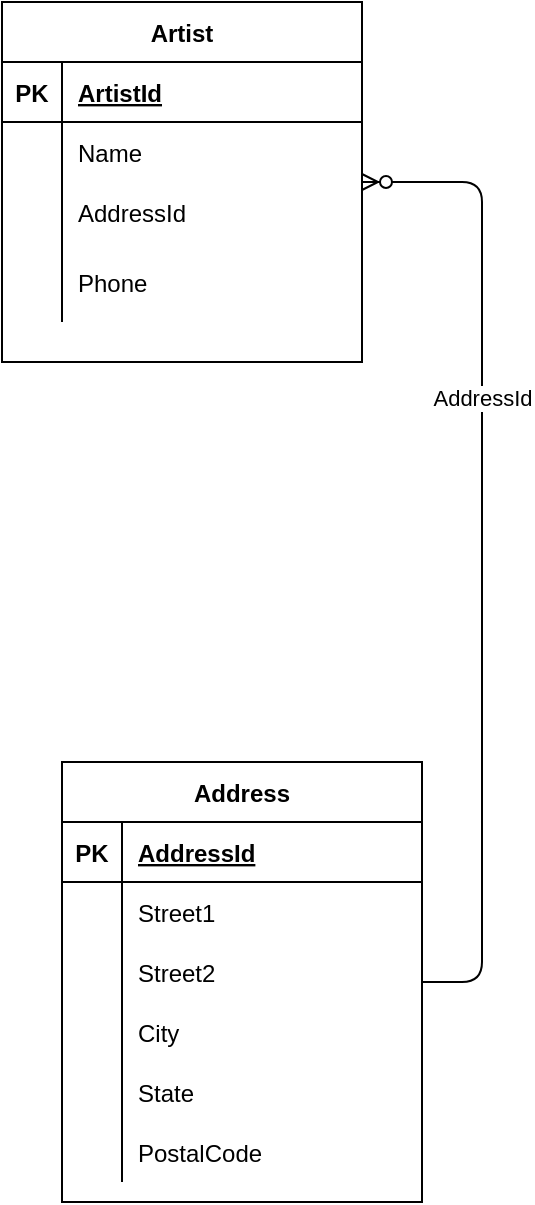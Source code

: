 <mxfile version="13.7.9" type="device"><diagram id="sXHVah3Kpr8zhne8ttkJ" name="Page-1"><mxGraphModel dx="982" dy="856" grid="1" gridSize="10" guides="1" tooltips="1" connect="1" arrows="1" fold="1" page="1" pageScale="1" pageWidth="850" pageHeight="1100" math="0" shadow="0"><root><mxCell id="0"/><mxCell id="1" parent="0"/><mxCell id="DrHJwLPCBWA61ssHGsag-1" value="Artist" style="shape=table;startSize=30;container=1;collapsible=1;childLayout=tableLayout;fixedRows=1;rowLines=0;fontStyle=1;align=center;resizeLast=1;" vertex="1" parent="1"><mxGeometry x="300" y="210" width="180" height="180" as="geometry"/></mxCell><mxCell id="DrHJwLPCBWA61ssHGsag-2" value="" style="shape=partialRectangle;collapsible=0;dropTarget=0;pointerEvents=0;fillColor=none;top=0;left=0;bottom=1;right=0;points=[[0,0.5],[1,0.5]];portConstraint=eastwest;" vertex="1" parent="DrHJwLPCBWA61ssHGsag-1"><mxGeometry y="30" width="180" height="30" as="geometry"/></mxCell><mxCell id="DrHJwLPCBWA61ssHGsag-3" value="PK" style="shape=partialRectangle;connectable=0;fillColor=none;top=0;left=0;bottom=0;right=0;fontStyle=1;overflow=hidden;" vertex="1" parent="DrHJwLPCBWA61ssHGsag-2"><mxGeometry width="30" height="30" as="geometry"/></mxCell><mxCell id="DrHJwLPCBWA61ssHGsag-4" value="ArtistId" style="shape=partialRectangle;connectable=0;fillColor=none;top=0;left=0;bottom=0;right=0;align=left;spacingLeft=6;fontStyle=5;overflow=hidden;" vertex="1" parent="DrHJwLPCBWA61ssHGsag-2"><mxGeometry x="30" width="150" height="30" as="geometry"/></mxCell><mxCell id="DrHJwLPCBWA61ssHGsag-5" value="" style="shape=partialRectangle;collapsible=0;dropTarget=0;pointerEvents=0;fillColor=none;top=0;left=0;bottom=0;right=0;points=[[0,0.5],[1,0.5]];portConstraint=eastwest;" vertex="1" parent="DrHJwLPCBWA61ssHGsag-1"><mxGeometry y="60" width="180" height="30" as="geometry"/></mxCell><mxCell id="DrHJwLPCBWA61ssHGsag-6" value="" style="shape=partialRectangle;connectable=0;fillColor=none;top=0;left=0;bottom=0;right=0;editable=1;overflow=hidden;" vertex="1" parent="DrHJwLPCBWA61ssHGsag-5"><mxGeometry width="30" height="30" as="geometry"/></mxCell><mxCell id="DrHJwLPCBWA61ssHGsag-7" value="Name" style="shape=partialRectangle;connectable=0;fillColor=none;top=0;left=0;bottom=0;right=0;align=left;spacingLeft=6;overflow=hidden;" vertex="1" parent="DrHJwLPCBWA61ssHGsag-5"><mxGeometry x="30" width="150" height="30" as="geometry"/></mxCell><mxCell id="DrHJwLPCBWA61ssHGsag-8" value="" style="shape=partialRectangle;collapsible=0;dropTarget=0;pointerEvents=0;fillColor=none;top=0;left=0;bottom=0;right=0;points=[[0,0.5],[1,0.5]];portConstraint=eastwest;" vertex="1" parent="DrHJwLPCBWA61ssHGsag-1"><mxGeometry y="90" width="180" height="30" as="geometry"/></mxCell><mxCell id="DrHJwLPCBWA61ssHGsag-9" value="" style="shape=partialRectangle;connectable=0;fillColor=none;top=0;left=0;bottom=0;right=0;editable=1;overflow=hidden;" vertex="1" parent="DrHJwLPCBWA61ssHGsag-8"><mxGeometry width="30" height="30" as="geometry"/></mxCell><mxCell id="DrHJwLPCBWA61ssHGsag-10" value="AddressId" style="shape=partialRectangle;connectable=0;fillColor=none;top=0;left=0;bottom=0;right=0;align=left;spacingLeft=6;overflow=hidden;" vertex="1" parent="DrHJwLPCBWA61ssHGsag-8"><mxGeometry x="30" width="150" height="30" as="geometry"/></mxCell><mxCell id="DrHJwLPCBWA61ssHGsag-11" value="" style="shape=partialRectangle;collapsible=0;dropTarget=0;pointerEvents=0;fillColor=none;top=0;left=0;bottom=0;right=0;points=[[0,0.5],[1,0.5]];portConstraint=eastwest;" vertex="1" parent="DrHJwLPCBWA61ssHGsag-1"><mxGeometry y="120" width="180" height="40" as="geometry"/></mxCell><mxCell id="DrHJwLPCBWA61ssHGsag-12" value="" style="shape=partialRectangle;connectable=0;fillColor=none;top=0;left=0;bottom=0;right=0;editable=1;overflow=hidden;" vertex="1" parent="DrHJwLPCBWA61ssHGsag-11"><mxGeometry width="30" height="40" as="geometry"/></mxCell><mxCell id="DrHJwLPCBWA61ssHGsag-13" value="Phone" style="shape=partialRectangle;connectable=0;fillColor=none;top=0;left=0;bottom=0;right=0;align=left;spacingLeft=6;overflow=hidden;" vertex="1" parent="DrHJwLPCBWA61ssHGsag-11"><mxGeometry x="30" width="150" height="40" as="geometry"/></mxCell><mxCell id="DrHJwLPCBWA61ssHGsag-65" value="" style="edgeStyle=entityRelationEdgeStyle;fontSize=12;html=1;endArrow=ERzeroToMany;endFill=1;" edge="1" parent="1" source="DrHJwLPCBWA61ssHGsag-17" target="DrHJwLPCBWA61ssHGsag-1"><mxGeometry width="100" height="100" relative="1" as="geometry"><mxPoint x="470" y="480" as="sourcePoint"/><mxPoint x="380" y="390" as="targetPoint"/></mxGeometry></mxCell><mxCell id="DrHJwLPCBWA61ssHGsag-66" value="AddressId" style="edgeLabel;html=1;align=center;verticalAlign=middle;resizable=0;points=[];" vertex="1" connectable="0" parent="DrHJwLPCBWA61ssHGsag-65"><mxGeometry x="0.314" y="1" relative="1" as="geometry"><mxPoint x="1" as="offset"/></mxGeometry></mxCell><mxCell id="DrHJwLPCBWA61ssHGsag-17" value="Address" style="shape=table;startSize=30;container=1;collapsible=1;childLayout=tableLayout;fixedRows=1;rowLines=0;fontStyle=1;align=center;resizeLast=1;" vertex="1" parent="1"><mxGeometry x="330" y="590" width="180" height="220" as="geometry"/></mxCell><mxCell id="DrHJwLPCBWA61ssHGsag-18" value="" style="shape=partialRectangle;collapsible=0;dropTarget=0;pointerEvents=0;fillColor=none;top=0;left=0;bottom=1;right=0;points=[[0,0.5],[1,0.5]];portConstraint=eastwest;" vertex="1" parent="DrHJwLPCBWA61ssHGsag-17"><mxGeometry y="30" width="180" height="30" as="geometry"/></mxCell><mxCell id="DrHJwLPCBWA61ssHGsag-19" value="PK" style="shape=partialRectangle;connectable=0;fillColor=none;top=0;left=0;bottom=0;right=0;fontStyle=1;overflow=hidden;" vertex="1" parent="DrHJwLPCBWA61ssHGsag-18"><mxGeometry width="30" height="30" as="geometry"/></mxCell><mxCell id="DrHJwLPCBWA61ssHGsag-20" value="AddressId" style="shape=partialRectangle;connectable=0;fillColor=none;top=0;left=0;bottom=0;right=0;align=left;spacingLeft=6;fontStyle=5;overflow=hidden;" vertex="1" parent="DrHJwLPCBWA61ssHGsag-18"><mxGeometry x="30" width="150" height="30" as="geometry"/></mxCell><mxCell id="DrHJwLPCBWA61ssHGsag-21" value="" style="shape=partialRectangle;collapsible=0;dropTarget=0;pointerEvents=0;fillColor=none;top=0;left=0;bottom=0;right=0;points=[[0,0.5],[1,0.5]];portConstraint=eastwest;" vertex="1" parent="DrHJwLPCBWA61ssHGsag-17"><mxGeometry y="60" width="180" height="30" as="geometry"/></mxCell><mxCell id="DrHJwLPCBWA61ssHGsag-22" value="" style="shape=partialRectangle;connectable=0;fillColor=none;top=0;left=0;bottom=0;right=0;editable=1;overflow=hidden;" vertex="1" parent="DrHJwLPCBWA61ssHGsag-21"><mxGeometry width="30" height="30" as="geometry"/></mxCell><mxCell id="DrHJwLPCBWA61ssHGsag-23" value="Street1" style="shape=partialRectangle;connectable=0;fillColor=none;top=0;left=0;bottom=0;right=0;align=left;spacingLeft=6;overflow=hidden;" vertex="1" parent="DrHJwLPCBWA61ssHGsag-21"><mxGeometry x="30" width="150" height="30" as="geometry"/></mxCell><mxCell id="DrHJwLPCBWA61ssHGsag-24" value="" style="shape=partialRectangle;collapsible=0;dropTarget=0;pointerEvents=0;fillColor=none;top=0;left=0;bottom=0;right=0;points=[[0,0.5],[1,0.5]];portConstraint=eastwest;" vertex="1" parent="DrHJwLPCBWA61ssHGsag-17"><mxGeometry y="90" width="180" height="30" as="geometry"/></mxCell><mxCell id="DrHJwLPCBWA61ssHGsag-25" value="" style="shape=partialRectangle;connectable=0;fillColor=none;top=0;left=0;bottom=0;right=0;editable=1;overflow=hidden;" vertex="1" parent="DrHJwLPCBWA61ssHGsag-24"><mxGeometry width="30" height="30" as="geometry"/></mxCell><mxCell id="DrHJwLPCBWA61ssHGsag-26" value="Street2" style="shape=partialRectangle;connectable=0;fillColor=none;top=0;left=0;bottom=0;right=0;align=left;spacingLeft=6;overflow=hidden;" vertex="1" parent="DrHJwLPCBWA61ssHGsag-24"><mxGeometry x="30" width="150" height="30" as="geometry"/></mxCell><mxCell id="DrHJwLPCBWA61ssHGsag-27" value="" style="shape=partialRectangle;collapsible=0;dropTarget=0;pointerEvents=0;fillColor=none;top=0;left=0;bottom=0;right=0;points=[[0,0.5],[1,0.5]];portConstraint=eastwest;" vertex="1" parent="DrHJwLPCBWA61ssHGsag-17"><mxGeometry y="120" width="180" height="30" as="geometry"/></mxCell><mxCell id="DrHJwLPCBWA61ssHGsag-28" value="" style="shape=partialRectangle;connectable=0;fillColor=none;top=0;left=0;bottom=0;right=0;editable=1;overflow=hidden;" vertex="1" parent="DrHJwLPCBWA61ssHGsag-27"><mxGeometry width="30" height="30" as="geometry"/></mxCell><mxCell id="DrHJwLPCBWA61ssHGsag-29" value="City" style="shape=partialRectangle;connectable=0;fillColor=none;top=0;left=0;bottom=0;right=0;align=left;spacingLeft=6;overflow=hidden;" vertex="1" parent="DrHJwLPCBWA61ssHGsag-27"><mxGeometry x="30" width="150" height="30" as="geometry"/></mxCell><mxCell id="DrHJwLPCBWA61ssHGsag-43" value="" style="shape=partialRectangle;collapsible=0;dropTarget=0;pointerEvents=0;fillColor=none;top=0;left=0;bottom=0;right=0;points=[[0,0.5],[1,0.5]];portConstraint=eastwest;" vertex="1" parent="DrHJwLPCBWA61ssHGsag-17"><mxGeometry y="150" width="180" height="30" as="geometry"/></mxCell><mxCell id="DrHJwLPCBWA61ssHGsag-44" value="" style="shape=partialRectangle;connectable=0;fillColor=none;top=0;left=0;bottom=0;right=0;editable=1;overflow=hidden;" vertex="1" parent="DrHJwLPCBWA61ssHGsag-43"><mxGeometry width="30" height="30" as="geometry"/></mxCell><mxCell id="DrHJwLPCBWA61ssHGsag-45" value="State" style="shape=partialRectangle;connectable=0;fillColor=none;top=0;left=0;bottom=0;right=0;align=left;spacingLeft=6;overflow=hidden;" vertex="1" parent="DrHJwLPCBWA61ssHGsag-43"><mxGeometry x="30" width="150" height="30" as="geometry"/></mxCell><mxCell id="DrHJwLPCBWA61ssHGsag-62" value="" style="shape=partialRectangle;collapsible=0;dropTarget=0;pointerEvents=0;fillColor=none;top=0;left=0;bottom=0;right=0;points=[[0,0.5],[1,0.5]];portConstraint=eastwest;" vertex="1" parent="DrHJwLPCBWA61ssHGsag-17"><mxGeometry y="180" width="180" height="30" as="geometry"/></mxCell><mxCell id="DrHJwLPCBWA61ssHGsag-63" value="" style="shape=partialRectangle;connectable=0;fillColor=none;top=0;left=0;bottom=0;right=0;editable=1;overflow=hidden;" vertex="1" parent="DrHJwLPCBWA61ssHGsag-62"><mxGeometry width="30" height="30" as="geometry"/></mxCell><mxCell id="DrHJwLPCBWA61ssHGsag-64" value="PostalCode" style="shape=partialRectangle;connectable=0;fillColor=none;top=0;left=0;bottom=0;right=0;align=left;spacingLeft=6;overflow=hidden;" vertex="1" parent="DrHJwLPCBWA61ssHGsag-62"><mxGeometry x="30" width="150" height="30" as="geometry"/></mxCell></root></mxGraphModel></diagram></mxfile>